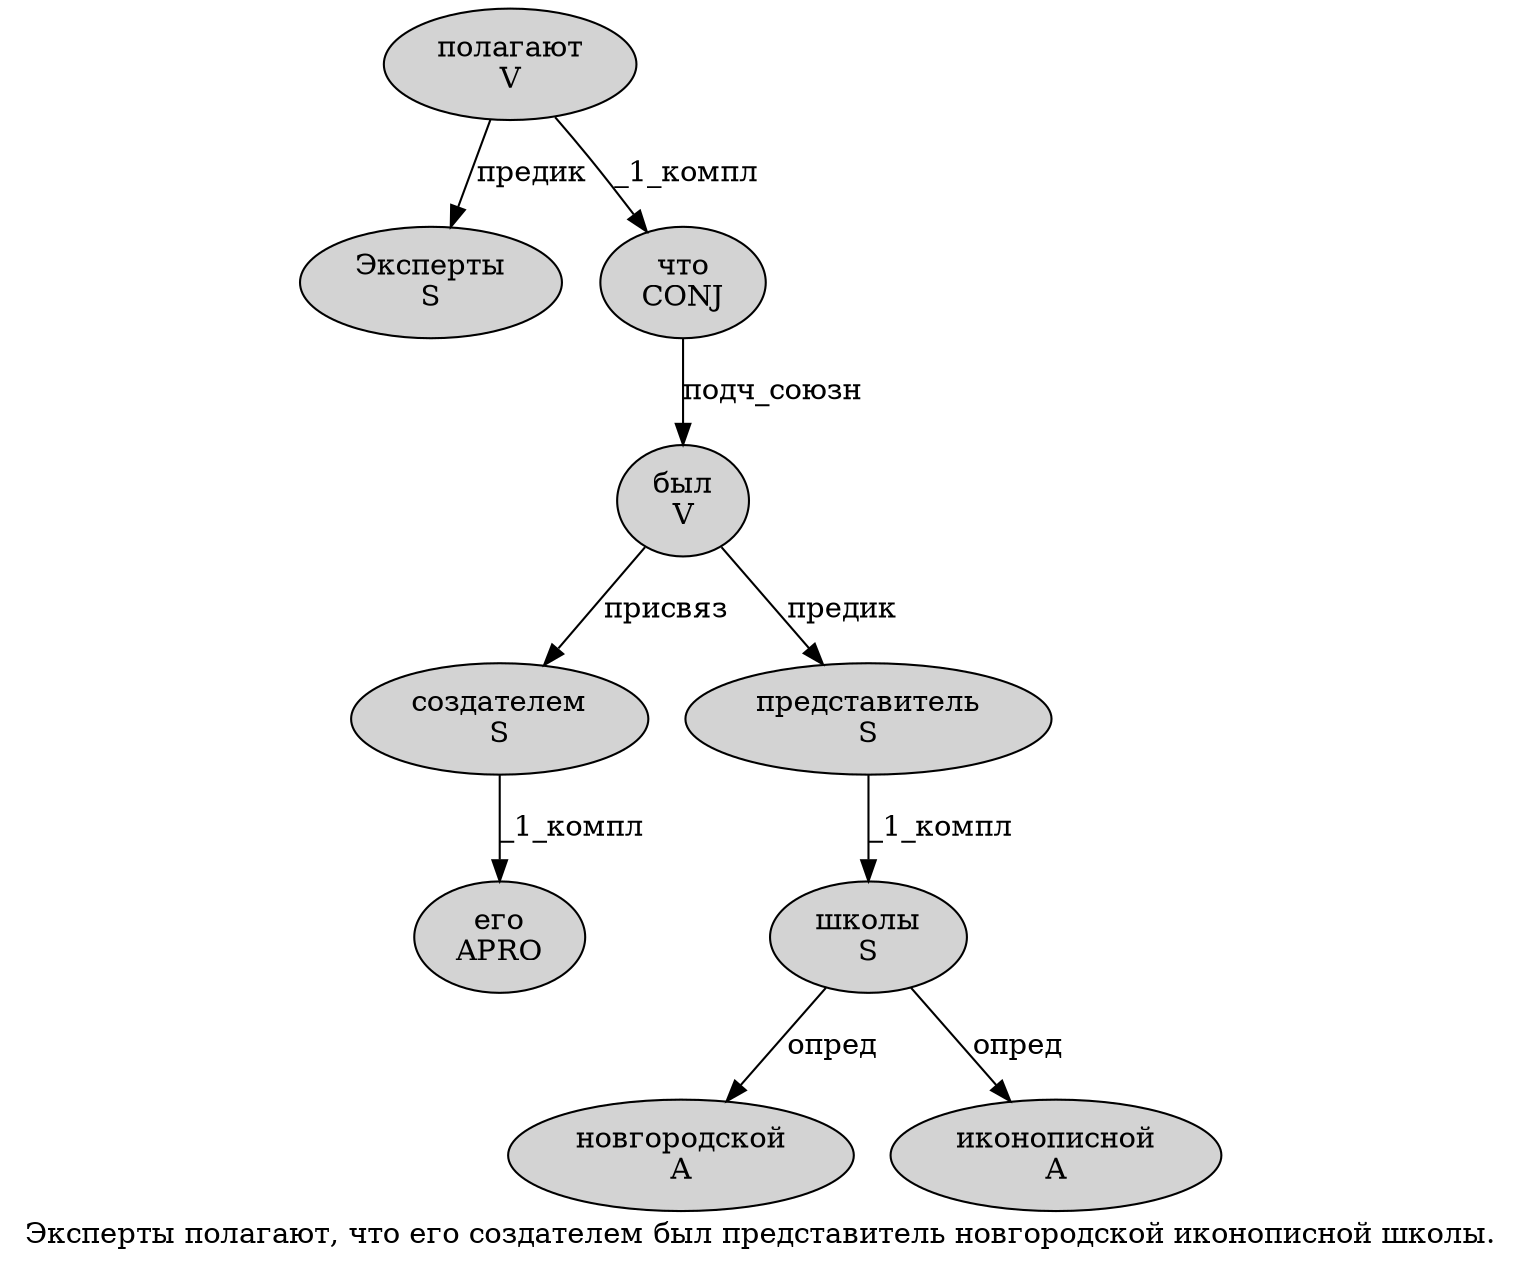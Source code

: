 digraph SENTENCE_971 {
	graph [label="Эксперты полагают, что его создателем был представитель новгородской иконописной школы."]
	node [style=filled]
		0 [label="Эксперты
S" color="" fillcolor=lightgray penwidth=1 shape=ellipse]
		1 [label="полагают
V" color="" fillcolor=lightgray penwidth=1 shape=ellipse]
		3 [label="что
CONJ" color="" fillcolor=lightgray penwidth=1 shape=ellipse]
		4 [label="его
APRO" color="" fillcolor=lightgray penwidth=1 shape=ellipse]
		5 [label="создателем
S" color="" fillcolor=lightgray penwidth=1 shape=ellipse]
		6 [label="был
V" color="" fillcolor=lightgray penwidth=1 shape=ellipse]
		7 [label="представитель
S" color="" fillcolor=lightgray penwidth=1 shape=ellipse]
		8 [label="новгородской
A" color="" fillcolor=lightgray penwidth=1 shape=ellipse]
		9 [label="иконописной
A" color="" fillcolor=lightgray penwidth=1 shape=ellipse]
		10 [label="школы
S" color="" fillcolor=lightgray penwidth=1 shape=ellipse]
			10 -> 8 [label="опред"]
			10 -> 9 [label="опред"]
			5 -> 4 [label="_1_компл"]
			1 -> 0 [label="предик"]
			1 -> 3 [label="_1_компл"]
			7 -> 10 [label="_1_компл"]
			3 -> 6 [label="подч_союзн"]
			6 -> 5 [label="присвяз"]
			6 -> 7 [label="предик"]
}